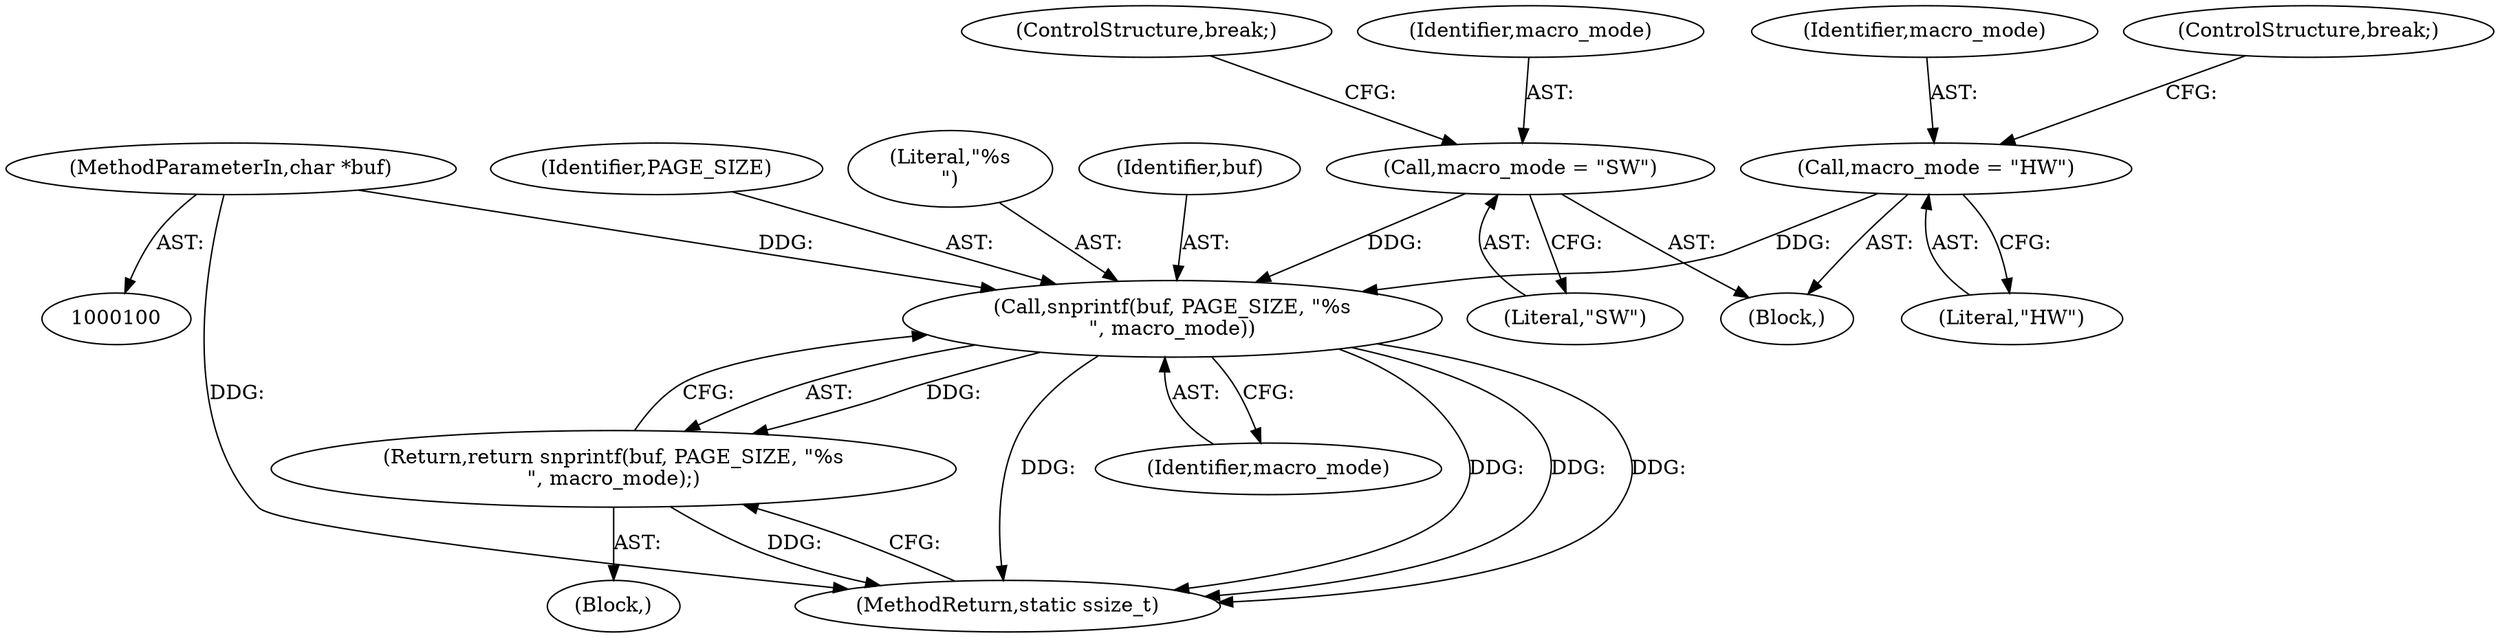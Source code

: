 digraph "1_linux_6d104af38b570d37aa32a5803b04c354f8ed513d_1@API" {
"1000176" [label="(Call,snprintf(buf, PAGE_SIZE, \"%s\n\", macro_mode))"];
"1000103" [label="(MethodParameterIn,char *buf)"];
"1000156" [label="(Call,macro_mode = \"HW\")"];
"1000161" [label="(Call,macro_mode = \"SW\")"];
"1000175" [label="(Return,return snprintf(buf, PAGE_SIZE, \"%s\n\", macro_mode);)"];
"1000180" [label="(Identifier,macro_mode)"];
"1000164" [label="(ControlStructure,break;)"];
"1000157" [label="(Identifier,macro_mode)"];
"1000163" [label="(Literal,\"SW\")"];
"1000103" [label="(MethodParameterIn,char *buf)"];
"1000178" [label="(Identifier,PAGE_SIZE)"];
"1000159" [label="(ControlStructure,break;)"];
"1000161" [label="(Call,macro_mode = \"SW\")"];
"1000162" [label="(Identifier,macro_mode)"];
"1000156" [label="(Call,macro_mode = \"HW\")"];
"1000179" [label="(Literal,\"%s\n\")"];
"1000175" [label="(Return,return snprintf(buf, PAGE_SIZE, \"%s\n\", macro_mode);)"];
"1000176" [label="(Call,snprintf(buf, PAGE_SIZE, \"%s\n\", macro_mode))"];
"1000177" [label="(Identifier,buf)"];
"1000181" [label="(MethodReturn,static ssize_t)"];
"1000154" [label="(Block,)"];
"1000158" [label="(Literal,\"HW\")"];
"1000104" [label="(Block,)"];
"1000176" -> "1000175"  [label="AST: "];
"1000176" -> "1000180"  [label="CFG: "];
"1000177" -> "1000176"  [label="AST: "];
"1000178" -> "1000176"  [label="AST: "];
"1000179" -> "1000176"  [label="AST: "];
"1000180" -> "1000176"  [label="AST: "];
"1000175" -> "1000176"  [label="CFG: "];
"1000176" -> "1000181"  [label="DDG: "];
"1000176" -> "1000181"  [label="DDG: "];
"1000176" -> "1000181"  [label="DDG: "];
"1000176" -> "1000181"  [label="DDG: "];
"1000176" -> "1000175"  [label="DDG: "];
"1000103" -> "1000176"  [label="DDG: "];
"1000156" -> "1000176"  [label="DDG: "];
"1000161" -> "1000176"  [label="DDG: "];
"1000103" -> "1000100"  [label="AST: "];
"1000103" -> "1000181"  [label="DDG: "];
"1000156" -> "1000154"  [label="AST: "];
"1000156" -> "1000158"  [label="CFG: "];
"1000157" -> "1000156"  [label="AST: "];
"1000158" -> "1000156"  [label="AST: "];
"1000159" -> "1000156"  [label="CFG: "];
"1000161" -> "1000154"  [label="AST: "];
"1000161" -> "1000163"  [label="CFG: "];
"1000162" -> "1000161"  [label="AST: "];
"1000163" -> "1000161"  [label="AST: "];
"1000164" -> "1000161"  [label="CFG: "];
"1000175" -> "1000104"  [label="AST: "];
"1000181" -> "1000175"  [label="CFG: "];
"1000175" -> "1000181"  [label="DDG: "];
}
